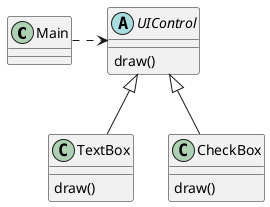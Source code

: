 @startuml

class Main {
}

abstract UIControl {
    draw()
}

class TextBox {
    draw()
}

class CheckBox {
    draw()
}

Main .right.> UIControl
UIControl <|-- TextBox
UIControl <|-- CheckBox
@enduml
